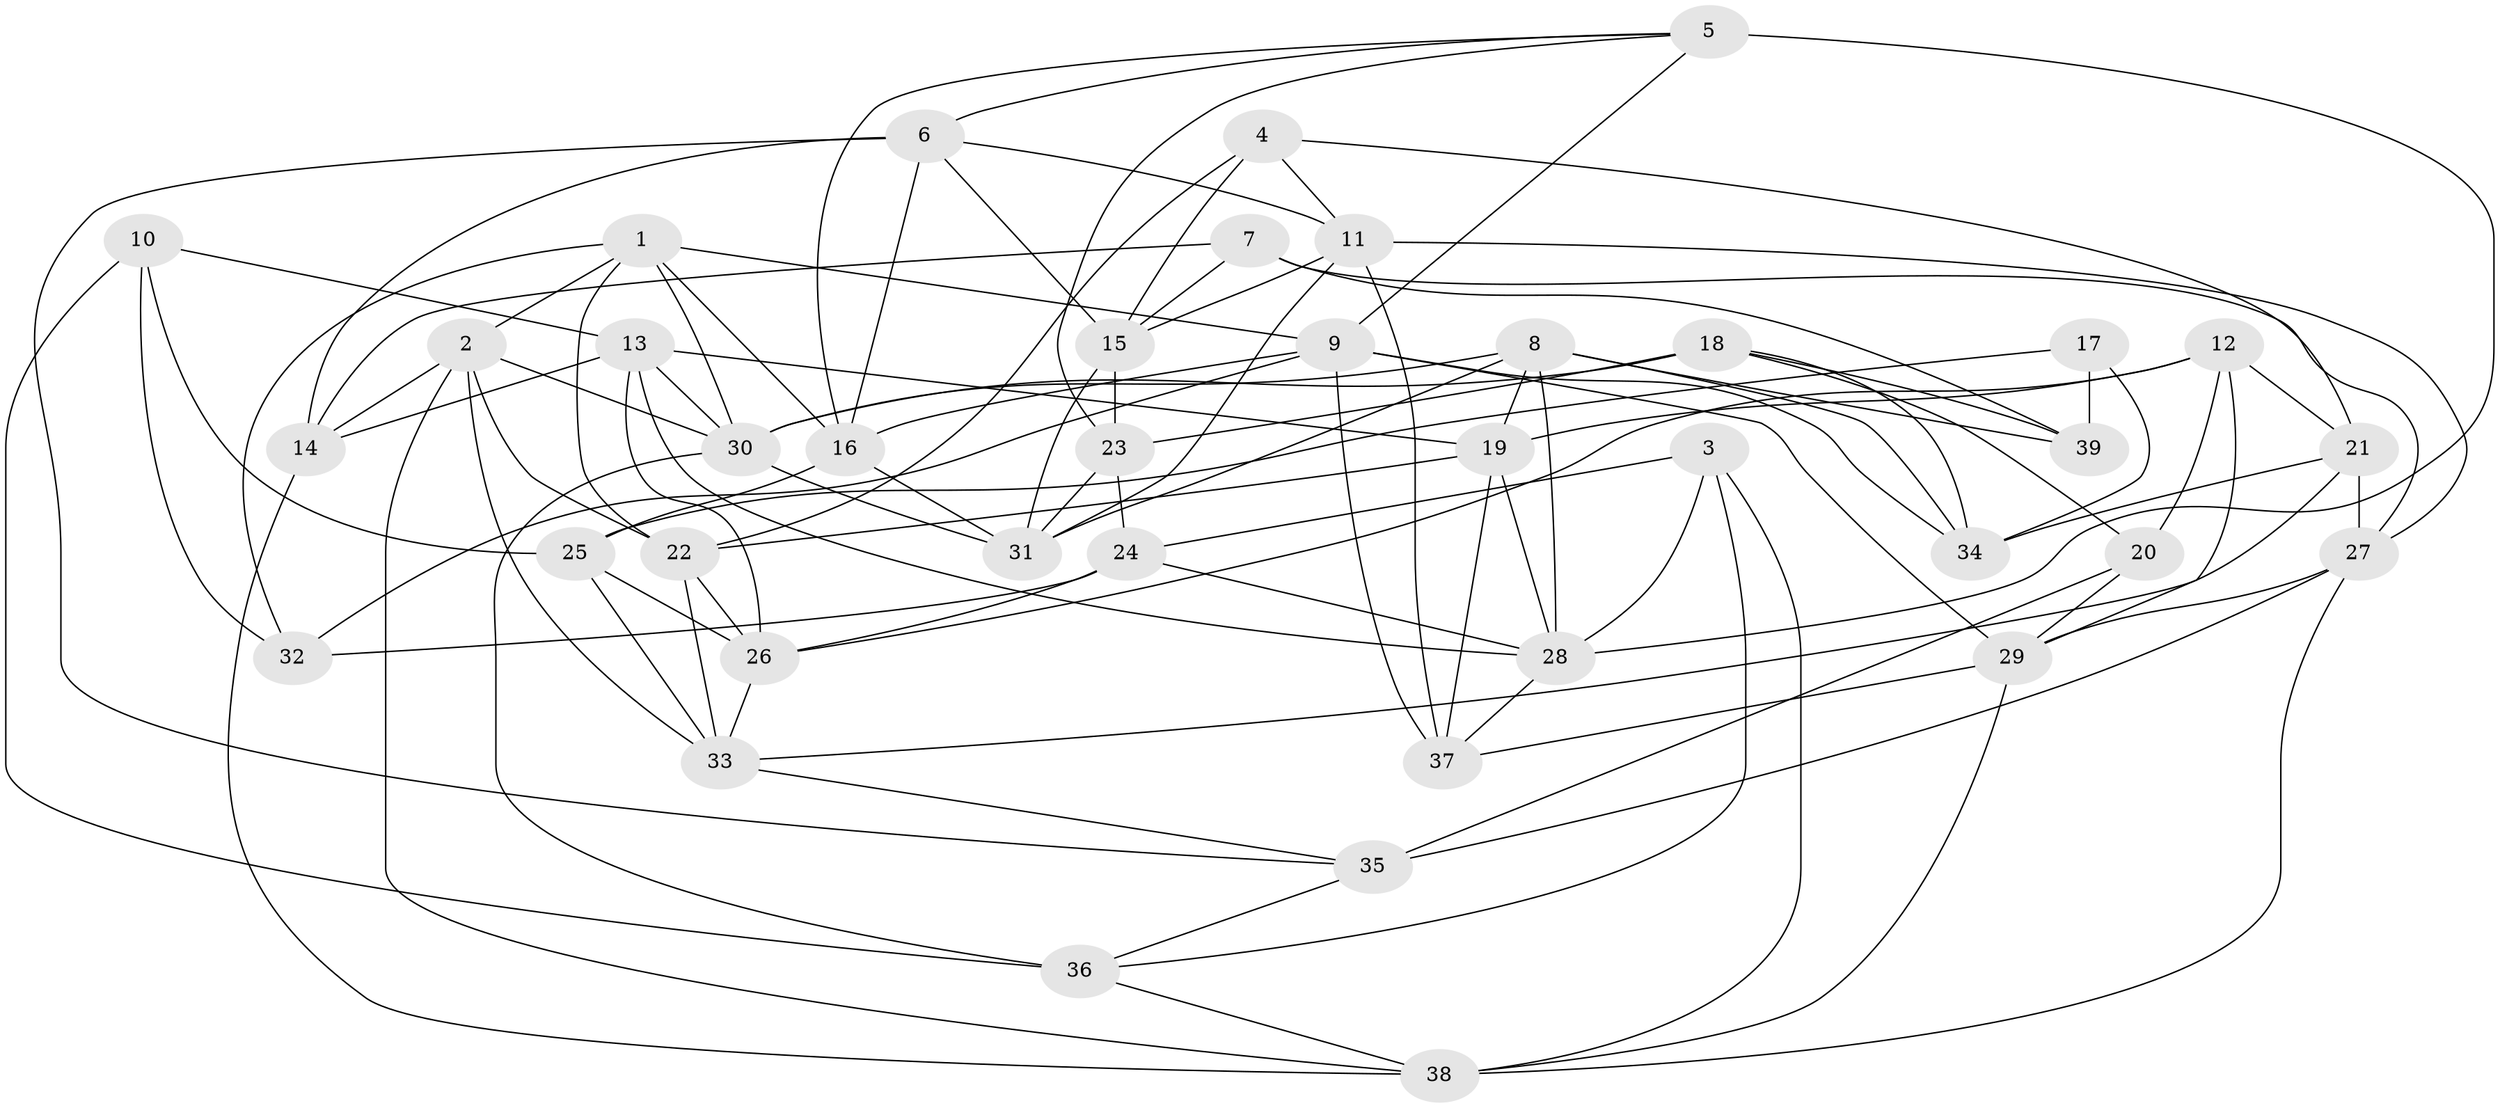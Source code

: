 // original degree distribution, {4: 1.0}
// Generated by graph-tools (version 1.1) at 2025/03/03/09/25 03:03:08]
// undirected, 39 vertices, 104 edges
graph export_dot {
graph [start="1"]
  node [color=gray90,style=filled];
  1;
  2;
  3;
  4;
  5;
  6;
  7;
  8;
  9;
  10;
  11;
  12;
  13;
  14;
  15;
  16;
  17;
  18;
  19;
  20;
  21;
  22;
  23;
  24;
  25;
  26;
  27;
  28;
  29;
  30;
  31;
  32;
  33;
  34;
  35;
  36;
  37;
  38;
  39;
  1 -- 2 [weight=1.0];
  1 -- 9 [weight=1.0];
  1 -- 16 [weight=1.0];
  1 -- 22 [weight=1.0];
  1 -- 30 [weight=1.0];
  1 -- 32 [weight=1.0];
  2 -- 14 [weight=1.0];
  2 -- 22 [weight=1.0];
  2 -- 30 [weight=1.0];
  2 -- 33 [weight=1.0];
  2 -- 38 [weight=1.0];
  3 -- 24 [weight=1.0];
  3 -- 28 [weight=1.0];
  3 -- 36 [weight=1.0];
  3 -- 38 [weight=1.0];
  4 -- 11 [weight=1.0];
  4 -- 15 [weight=1.0];
  4 -- 21 [weight=1.0];
  4 -- 22 [weight=1.0];
  5 -- 6 [weight=1.0];
  5 -- 9 [weight=1.0];
  5 -- 16 [weight=1.0];
  5 -- 23 [weight=1.0];
  5 -- 28 [weight=2.0];
  6 -- 11 [weight=1.0];
  6 -- 14 [weight=1.0];
  6 -- 15 [weight=1.0];
  6 -- 16 [weight=1.0];
  6 -- 35 [weight=1.0];
  7 -- 14 [weight=2.0];
  7 -- 15 [weight=1.0];
  7 -- 27 [weight=1.0];
  7 -- 39 [weight=2.0];
  8 -- 19 [weight=1.0];
  8 -- 28 [weight=1.0];
  8 -- 30 [weight=1.0];
  8 -- 31 [weight=1.0];
  8 -- 34 [weight=1.0];
  8 -- 39 [weight=1.0];
  9 -- 16 [weight=1.0];
  9 -- 29 [weight=1.0];
  9 -- 32 [weight=1.0];
  9 -- 34 [weight=1.0];
  9 -- 37 [weight=2.0];
  10 -- 13 [weight=1.0];
  10 -- 25 [weight=2.0];
  10 -- 32 [weight=1.0];
  10 -- 36 [weight=2.0];
  11 -- 15 [weight=1.0];
  11 -- 27 [weight=1.0];
  11 -- 31 [weight=1.0];
  11 -- 37 [weight=1.0];
  12 -- 19 [weight=1.0];
  12 -- 20 [weight=2.0];
  12 -- 21 [weight=1.0];
  12 -- 26 [weight=1.0];
  12 -- 29 [weight=1.0];
  13 -- 14 [weight=1.0];
  13 -- 19 [weight=1.0];
  13 -- 26 [weight=1.0];
  13 -- 28 [weight=1.0];
  13 -- 30 [weight=1.0];
  14 -- 38 [weight=1.0];
  15 -- 23 [weight=1.0];
  15 -- 31 [weight=1.0];
  16 -- 25 [weight=1.0];
  16 -- 31 [weight=1.0];
  17 -- 25 [weight=1.0];
  17 -- 34 [weight=1.0];
  17 -- 39 [weight=2.0];
  18 -- 20 [weight=1.0];
  18 -- 23 [weight=1.0];
  18 -- 30 [weight=2.0];
  18 -- 34 [weight=1.0];
  18 -- 39 [weight=1.0];
  19 -- 22 [weight=1.0];
  19 -- 28 [weight=1.0];
  19 -- 37 [weight=1.0];
  20 -- 29 [weight=1.0];
  20 -- 35 [weight=2.0];
  21 -- 27 [weight=1.0];
  21 -- 33 [weight=1.0];
  21 -- 34 [weight=2.0];
  22 -- 26 [weight=1.0];
  22 -- 33 [weight=1.0];
  23 -- 24 [weight=2.0];
  23 -- 31 [weight=1.0];
  24 -- 26 [weight=1.0];
  24 -- 28 [weight=1.0];
  24 -- 32 [weight=1.0];
  25 -- 26 [weight=1.0];
  25 -- 33 [weight=1.0];
  26 -- 33 [weight=1.0];
  27 -- 29 [weight=1.0];
  27 -- 35 [weight=1.0];
  27 -- 38 [weight=1.0];
  28 -- 37 [weight=1.0];
  29 -- 37 [weight=1.0];
  29 -- 38 [weight=1.0];
  30 -- 31 [weight=1.0];
  30 -- 36 [weight=1.0];
  33 -- 35 [weight=1.0];
  35 -- 36 [weight=1.0];
  36 -- 38 [weight=1.0];
}
